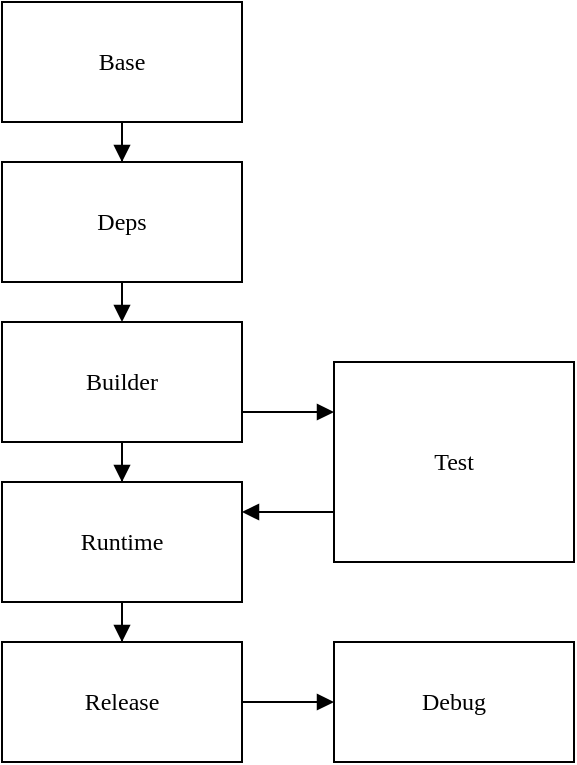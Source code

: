 <mxfile version="26.2.15" pages="3">
  <diagram id="O0nbkOEh9hO2Bw8j06oo" name="Overview">
    <mxGraphModel dx="1645" dy="1037" grid="1" gridSize="10" guides="1" tooltips="1" connect="1" arrows="1" fold="1" page="1" pageScale="1" pageWidth="1920" pageHeight="1080" math="0" shadow="0">
      <root>
        <mxCell id="0" />
        <mxCell id="1" parent="0" />
        <mxCell id="8G1-CDuTmhiTVv3T-_he-1" style="edgeStyle=orthogonalEdgeStyle;rounded=0;orthogonalLoop=1;jettySize=auto;html=1;fontFamily=Atkinson Hyperlegible Next;endArrow=block;endFill=1;" edge="1" parent="1" source="8G1-CDuTmhiTVv3T-_he-2" target="8G1-CDuTmhiTVv3T-_he-4">
          <mxGeometry relative="1" as="geometry" />
        </mxCell>
        <mxCell id="8G1-CDuTmhiTVv3T-_he-2" value="Base" style="rounded=0;whiteSpace=wrap;html=1;fontFamily=Atkinson Hyperlegible Next;" vertex="1" parent="1">
          <mxGeometry x="40" y="40" width="120" height="60" as="geometry" />
        </mxCell>
        <mxCell id="8G1-CDuTmhiTVv3T-_he-3" style="edgeStyle=orthogonalEdgeStyle;shape=connector;rounded=0;orthogonalLoop=1;jettySize=auto;html=1;exitX=0.5;exitY=1;exitDx=0;exitDy=0;entryX=0.5;entryY=0;entryDx=0;entryDy=0;strokeColor=default;align=center;verticalAlign=middle;fontFamily=Atkinson Hyperlegible Next;fontSize=11;fontColor=default;labelBackgroundColor=default;endArrow=block;endFill=1;" edge="1" parent="1" source="8G1-CDuTmhiTVv3T-_he-4" target="8G1-CDuTmhiTVv3T-_he-7">
          <mxGeometry relative="1" as="geometry" />
        </mxCell>
        <mxCell id="8G1-CDuTmhiTVv3T-_he-4" value="Deps" style="rounded=0;whiteSpace=wrap;html=1;fontFamily=Atkinson Hyperlegible Next;" vertex="1" parent="1">
          <mxGeometry x="40" y="120" width="120" height="60" as="geometry" />
        </mxCell>
        <mxCell id="8G1-CDuTmhiTVv3T-_he-5" style="edgeStyle=orthogonalEdgeStyle;shape=connector;rounded=0;orthogonalLoop=1;jettySize=auto;html=1;exitX=1;exitY=0.75;exitDx=0;exitDy=0;entryX=0;entryY=0.25;entryDx=0;entryDy=0;strokeColor=default;align=center;verticalAlign=middle;fontFamily=Atkinson Hyperlegible Next;fontSize=11;fontColor=default;labelBackgroundColor=default;endArrow=block;endFill=1;" edge="1" parent="1" source="8G1-CDuTmhiTVv3T-_he-7" target="8G1-CDuTmhiTVv3T-_he-9">
          <mxGeometry relative="1" as="geometry" />
        </mxCell>
        <mxCell id="8G1-CDuTmhiTVv3T-_he-6" style="edgeStyle=orthogonalEdgeStyle;shape=connector;rounded=0;orthogonalLoop=1;jettySize=auto;html=1;entryX=0.5;entryY=0;entryDx=0;entryDy=0;strokeColor=default;align=center;verticalAlign=middle;fontFamily=Atkinson Hyperlegible Next;fontSize=11;fontColor=default;labelBackgroundColor=default;endArrow=block;endFill=1;" edge="1" parent="1" source="8G1-CDuTmhiTVv3T-_he-7" target="8G1-CDuTmhiTVv3T-_he-11">
          <mxGeometry relative="1" as="geometry" />
        </mxCell>
        <mxCell id="8G1-CDuTmhiTVv3T-_he-7" value="Builder" style="rounded=0;whiteSpace=wrap;html=1;fontFamily=Atkinson Hyperlegible Next;" vertex="1" parent="1">
          <mxGeometry x="40" y="200" width="120" height="60" as="geometry" />
        </mxCell>
        <mxCell id="8G1-CDuTmhiTVv3T-_he-8" style="edgeStyle=orthogonalEdgeStyle;shape=connector;rounded=0;orthogonalLoop=1;jettySize=auto;html=1;exitX=0;exitY=0.75;exitDx=0;exitDy=0;entryX=1;entryY=0.25;entryDx=0;entryDy=0;strokeColor=default;align=center;verticalAlign=middle;fontFamily=Atkinson Hyperlegible Next;fontSize=11;fontColor=default;labelBackgroundColor=default;endArrow=block;endFill=1;" edge="1" parent="1" source="8G1-CDuTmhiTVv3T-_he-9" target="8G1-CDuTmhiTVv3T-_he-11">
          <mxGeometry relative="1" as="geometry" />
        </mxCell>
        <mxCell id="8G1-CDuTmhiTVv3T-_he-9" value="Test" style="rounded=0;whiteSpace=wrap;html=1;fontFamily=Atkinson Hyperlegible Next;" vertex="1" parent="1">
          <mxGeometry x="206" y="220" width="120" height="100" as="geometry" />
        </mxCell>
        <mxCell id="8G1-CDuTmhiTVv3T-_he-10" style="edgeStyle=orthogonalEdgeStyle;shape=connector;rounded=0;orthogonalLoop=1;jettySize=auto;html=1;exitX=0.5;exitY=1;exitDx=0;exitDy=0;strokeColor=default;align=center;verticalAlign=middle;fontFamily=Atkinson Hyperlegible Next;fontSize=11;fontColor=default;labelBackgroundColor=default;endArrow=block;endFill=1;" edge="1" parent="1" source="8G1-CDuTmhiTVv3T-_he-11" target="8G1-CDuTmhiTVv3T-_he-13">
          <mxGeometry relative="1" as="geometry" />
        </mxCell>
        <mxCell id="8G1-CDuTmhiTVv3T-_he-11" value="Runtime" style="rounded=0;whiteSpace=wrap;html=1;fontFamily=Atkinson Hyperlegible Next;" vertex="1" parent="1">
          <mxGeometry x="40" y="280" width="120" height="60" as="geometry" />
        </mxCell>
        <mxCell id="8G1-CDuTmhiTVv3T-_he-12" style="edgeStyle=orthogonalEdgeStyle;shape=connector;rounded=0;orthogonalLoop=1;jettySize=auto;html=1;exitX=1;exitY=0.5;exitDx=0;exitDy=0;strokeColor=default;align=center;verticalAlign=middle;fontFamily=Atkinson Hyperlegible Next;fontSize=11;fontColor=default;labelBackgroundColor=default;endArrow=block;endFill=1;" edge="1" parent="1" source="8G1-CDuTmhiTVv3T-_he-13" target="8G1-CDuTmhiTVv3T-_he-14">
          <mxGeometry relative="1" as="geometry" />
        </mxCell>
        <mxCell id="8G1-CDuTmhiTVv3T-_he-13" value="Release" style="rounded=0;whiteSpace=wrap;html=1;fontFamily=Atkinson Hyperlegible Next;" vertex="1" parent="1">
          <mxGeometry x="40" y="360" width="120" height="60" as="geometry" />
        </mxCell>
        <mxCell id="8G1-CDuTmhiTVv3T-_he-14" value="Debug" style="rounded=0;whiteSpace=wrap;html=1;fontFamily=Atkinson Hyperlegible Next;" vertex="1" parent="1">
          <mxGeometry x="206" y="360" width="120" height="60" as="geometry" />
        </mxCell>
      </root>
    </mxGraphModel>
  </diagram>
  <diagram id="w1F5zzWXUKvIu5HQW9Vb" name="Page-2">
    <mxGraphModel dx="631" dy="397" grid="1" gridSize="10" guides="1" tooltips="1" connect="1" arrows="1" fold="1" page="1" pageScale="1" pageWidth="1920" pageHeight="1080" math="0" shadow="0">
      <root>
        <mxCell id="0" />
        <mxCell id="1" parent="0" />
        <mxCell id="pt_Si-KDGvnS3Tsnw7bU-4" style="edgeStyle=orthogonalEdgeStyle;rounded=0;orthogonalLoop=1;jettySize=auto;html=1;entryX=0.5;entryY=0;entryDx=0;entryDy=0;" edge="1" parent="1" source="pt_Si-KDGvnS3Tsnw7bU-2" target="pt_Si-KDGvnS3Tsnw7bU-3">
          <mxGeometry relative="1" as="geometry" />
        </mxCell>
        <mxCell id="pt_Si-KDGvnS3Tsnw7bU-2" value="Ubuntu 24.04 LTS" style="rounded=0;whiteSpace=wrap;html=1;" vertex="1" parent="1">
          <mxGeometry x="880" y="40" width="160" height="40" as="geometry" />
        </mxCell>
        <mxCell id="pt_Si-KDGvnS3Tsnw7bU-6" style="edgeStyle=orthogonalEdgeStyle;rounded=0;orthogonalLoop=1;jettySize=auto;html=1;entryX=0.5;entryY=0;entryDx=0;entryDy=0;" edge="1" parent="1" source="pt_Si-KDGvnS3Tsnw7bU-3" target="pt_Si-KDGvnS3Tsnw7bU-5">
          <mxGeometry relative="1" as="geometry" />
        </mxCell>
        <mxCell id="pt_Si-KDGvnS3Tsnw7bU-3" value="" style="rounded=0;whiteSpace=wrap;html=1;" vertex="1" parent="1">
          <mxGeometry x="880" y="120" width="160" height="40" as="geometry" />
        </mxCell>
        <mxCell id="pt_Si-KDGvnS3Tsnw7bU-8" style="edgeStyle=orthogonalEdgeStyle;rounded=0;orthogonalLoop=1;jettySize=auto;html=1;exitX=0.5;exitY=1;exitDx=0;exitDy=0;entryX=0.5;entryY=0;entryDx=0;entryDy=0;" edge="1" parent="1" source="pt_Si-KDGvnS3Tsnw7bU-5" target="pt_Si-KDGvnS3Tsnw7bU-7">
          <mxGeometry relative="1" as="geometry" />
        </mxCell>
        <mxCell id="pt_Si-KDGvnS3Tsnw7bU-10" style="edgeStyle=orthogonalEdgeStyle;rounded=0;orthogonalLoop=1;jettySize=auto;html=1;" edge="1" parent="1" source="pt_Si-KDGvnS3Tsnw7bU-5" target="pt_Si-KDGvnS3Tsnw7bU-9">
          <mxGeometry relative="1" as="geometry" />
        </mxCell>
        <mxCell id="pt_Si-KDGvnS3Tsnw7bU-12" style="edgeStyle=orthogonalEdgeStyle;rounded=0;orthogonalLoop=1;jettySize=auto;html=1;entryX=0.5;entryY=0;entryDx=0;entryDy=0;" edge="1" parent="1" source="pt_Si-KDGvnS3Tsnw7bU-5" target="pt_Si-KDGvnS3Tsnw7bU-11">
          <mxGeometry relative="1" as="geometry" />
        </mxCell>
        <mxCell id="pt_Si-KDGvnS3Tsnw7bU-5" value="" style="rounded=0;whiteSpace=wrap;html=1;" vertex="1" parent="1">
          <mxGeometry x="880" y="200" width="160" height="40" as="geometry" />
        </mxCell>
        <mxCell id="pt_Si-KDGvnS3Tsnw7bU-7" value="" style="rounded=0;whiteSpace=wrap;html=1;" vertex="1" parent="1">
          <mxGeometry x="880" y="280" width="160" height="40" as="geometry" />
        </mxCell>
        <mxCell id="pt_Si-KDGvnS3Tsnw7bU-9" value="OpenEMR" style="rounded=0;whiteSpace=wrap;html=1;" vertex="1" parent="1">
          <mxGeometry x="680" y="280" width="160" height="40" as="geometry" />
        </mxCell>
        <mxCell id="pt_Si-KDGvnS3Tsnw7bU-11" value="" style="rounded=0;whiteSpace=wrap;html=1;" vertex="1" parent="1">
          <mxGeometry x="1080" y="280" width="160" height="40" as="geometry" />
        </mxCell>
      </root>
    </mxGraphModel>
  </diagram>
  <diagram id="7-lIOkbWmNZ6nL8tlBLs" name="Dependency Crosswalk">
    <mxGraphModel dx="1305" dy="822" grid="1" gridSize="10" guides="1" tooltips="1" connect="1" arrows="1" fold="1" page="1" pageScale="1" pageWidth="1920" pageHeight="1080" math="0" shadow="0">
      <root>
        <mxCell id="0" />
        <mxCell id="1" parent="0" />
        <mxCell id="KWRBEYlz3es0qn9yrceD-1" value="KeyCloak" style="rounded=0;whiteSpace=wrap;html=1;" vertex="1" parent="1">
          <mxGeometry x="840" y="160" width="160" height="40" as="geometry" />
        </mxCell>
        <mxCell id="KWRBEYlz3es0qn9yrceD-2" value="OpenEMR" style="rounded=0;whiteSpace=wrap;html=1;" vertex="1" parent="1">
          <mxGeometry x="840" y="240" width="160" height="40" as="geometry" />
        </mxCell>
        <mxCell id="KWRBEYlz3es0qn9yrceD-5" style="edgeStyle=orthogonalEdgeStyle;rounded=0;orthogonalLoop=1;jettySize=auto;html=1;" edge="1" parent="1" source="KWRBEYlz3es0qn9yrceD-3" target="KWRBEYlz3es0qn9yrceD-2">
          <mxGeometry relative="1" as="geometry" />
        </mxCell>
        <mxCell id="KWRBEYlz3es0qn9yrceD-3" value="alpine:3.20" style="rounded=0;whiteSpace=wrap;html=1;" vertex="1" parent="1">
          <mxGeometry x="360" y="240" width="160" height="40" as="geometry" />
        </mxCell>
        <mxCell id="KWRBEYlz3es0qn9yrceD-12" style="edgeStyle=orthogonalEdgeStyle;rounded=0;orthogonalLoop=1;jettySize=auto;html=1;" edge="1" parent="1" source="KWRBEYlz3es0qn9yrceD-6" target="KWRBEYlz3es0qn9yrceD-7">
          <mxGeometry relative="1" as="geometry" />
        </mxCell>
        <mxCell id="KWRBEYlz3es0qn9yrceD-6" value="debian:bookworm-slim" style="rounded=0;whiteSpace=wrap;html=1;" vertex="1" parent="1">
          <mxGeometry x="360" y="320" width="160" height="40" as="geometry" />
        </mxCell>
        <mxCell id="KWRBEYlz3es0qn9yrceD-7" value="Postgres" style="rounded=0;whiteSpace=wrap;html=1;" vertex="1" parent="1">
          <mxGeometry x="840" y="320" width="160" height="40" as="geometry" />
        </mxCell>
        <mxCell id="KWRBEYlz3es0qn9yrceD-10" style="edgeStyle=orthogonalEdgeStyle;rounded=0;orthogonalLoop=1;jettySize=auto;html=1;exitX=1;exitY=0.5;exitDx=0;exitDy=0;entryX=0;entryY=0.5;entryDx=0;entryDy=0;" edge="1" parent="1" source="KWRBEYlz3es0qn9yrceD-8" target="KWRBEYlz3es0qn9yrceD-9">
          <mxGeometry relative="1" as="geometry" />
        </mxCell>
        <mxCell id="KWRBEYlz3es0qn9yrceD-8" value="oraclelinux:9-slim" style="rounded=0;whiteSpace=wrap;html=1;" vertex="1" parent="1">
          <mxGeometry x="360" y="400" width="160" height="40" as="geometry" />
        </mxCell>
        <mxCell id="KWRBEYlz3es0qn9yrceD-9" value="MySQL" style="rounded=0;whiteSpace=wrap;html=1;" vertex="1" parent="1">
          <mxGeometry x="840" y="400" width="160" height="40" as="geometry" />
        </mxCell>
        <mxCell id="KWRBEYlz3es0qn9yrceD-15" style="edgeStyle=orthogonalEdgeStyle;rounded=0;orthogonalLoop=1;jettySize=auto;html=1;" edge="1" parent="1" source="KWRBEYlz3es0qn9yrceD-13" target="KWRBEYlz3es0qn9yrceD-14">
          <mxGeometry relative="1" as="geometry" />
        </mxCell>
        <mxCell id="KWRBEYlz3es0qn9yrceD-13" value="centos:7" style="rounded=0;whiteSpace=wrap;html=1;" vertex="1" parent="1">
          <mxGeometry x="360" y="480" width="160" height="40" as="geometry" />
        </mxCell>
        <mxCell id="KWRBEYlz3es0qn9yrceD-14" value="Open OnDemand" style="rounded=0;whiteSpace=wrap;html=1;" vertex="1" parent="1">
          <mxGeometry x="840" y="480" width="160" height="40" as="geometry" />
        </mxCell>
      </root>
    </mxGraphModel>
  </diagram>
</mxfile>
